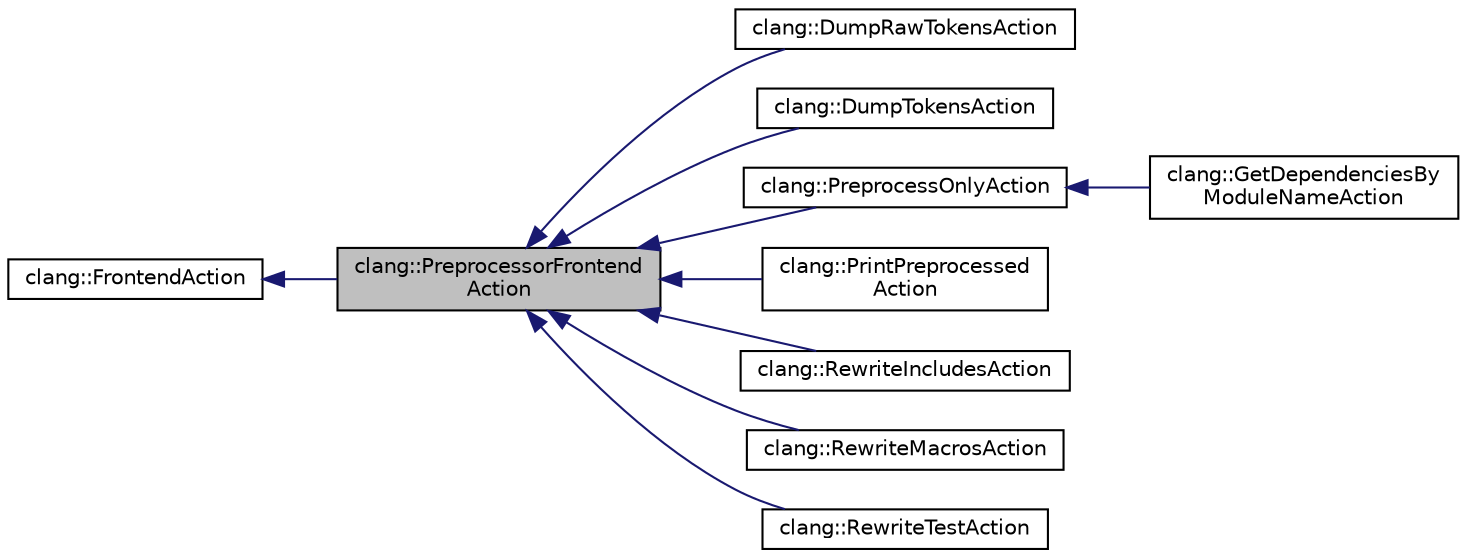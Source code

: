 digraph "clang::PreprocessorFrontendAction"
{
 // LATEX_PDF_SIZE
  bgcolor="transparent";
  edge [fontname="Helvetica",fontsize="10",labelfontname="Helvetica",labelfontsize="10"];
  node [fontname="Helvetica",fontsize="10",shape=record];
  rankdir="LR";
  Node1 [label="clang::PreprocessorFrontend\lAction",height=0.2,width=0.4,color="black", fillcolor="grey75", style="filled", fontcolor="black",tooltip="Abstract base class to use for preprocessor-based frontend actions."];
  Node2 -> Node1 [dir="back",color="midnightblue",fontsize="10",style="solid",fontname="Helvetica"];
  Node2 [label="clang::FrontendAction",height=0.2,width=0.4,color="black",URL="$classclang_1_1FrontendAction.html",tooltip="Abstract base class for actions which can be performed by the frontend."];
  Node1 -> Node3 [dir="back",color="midnightblue",fontsize="10",style="solid",fontname="Helvetica"];
  Node3 [label="clang::DumpRawTokensAction",height=0.2,width=0.4,color="black",URL="$classclang_1_1DumpRawTokensAction.html",tooltip=" "];
  Node1 -> Node4 [dir="back",color="midnightblue",fontsize="10",style="solid",fontname="Helvetica"];
  Node4 [label="clang::DumpTokensAction",height=0.2,width=0.4,color="black",URL="$classclang_1_1DumpTokensAction.html",tooltip=" "];
  Node1 -> Node5 [dir="back",color="midnightblue",fontsize="10",style="solid",fontname="Helvetica"];
  Node5 [label="clang::PreprocessOnlyAction",height=0.2,width=0.4,color="black",URL="$classclang_1_1PreprocessOnlyAction.html",tooltip=" "];
  Node5 -> Node6 [dir="back",color="midnightblue",fontsize="10",style="solid",fontname="Helvetica"];
  Node6 [label="clang::GetDependenciesBy\lModuleNameAction",height=0.2,width=0.4,color="black",URL="$classclang_1_1GetDependenciesByModuleNameAction.html",tooltip=" "];
  Node1 -> Node7 [dir="back",color="midnightblue",fontsize="10",style="solid",fontname="Helvetica"];
  Node7 [label="clang::PrintPreprocessed\lAction",height=0.2,width=0.4,color="black",URL="$classclang_1_1PrintPreprocessedAction.html",tooltip=" "];
  Node1 -> Node8 [dir="back",color="midnightblue",fontsize="10",style="solid",fontname="Helvetica"];
  Node8 [label="clang::RewriteIncludesAction",height=0.2,width=0.4,color="black",URL="$classclang_1_1RewriteIncludesAction.html",tooltip=" "];
  Node1 -> Node9 [dir="back",color="midnightblue",fontsize="10",style="solid",fontname="Helvetica"];
  Node9 [label="clang::RewriteMacrosAction",height=0.2,width=0.4,color="black",URL="$classclang_1_1RewriteMacrosAction.html",tooltip=" "];
  Node1 -> Node10 [dir="back",color="midnightblue",fontsize="10",style="solid",fontname="Helvetica"];
  Node10 [label="clang::RewriteTestAction",height=0.2,width=0.4,color="black",URL="$classclang_1_1RewriteTestAction.html",tooltip=" "];
}
